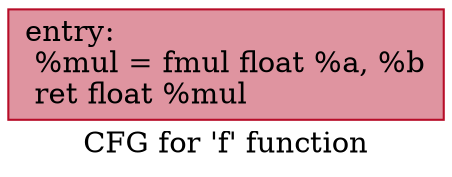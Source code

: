 digraph "CFG for 'f' function" {
	label="CFG for 'f' function";

	Node0x564c93cc67f0 [shape=record,color="#b70d28ff", style=filled, fillcolor="#b70d2870",label="{entry:\l  %mul = fmul float %a, %b\l  ret float %mul\l}"];
}

